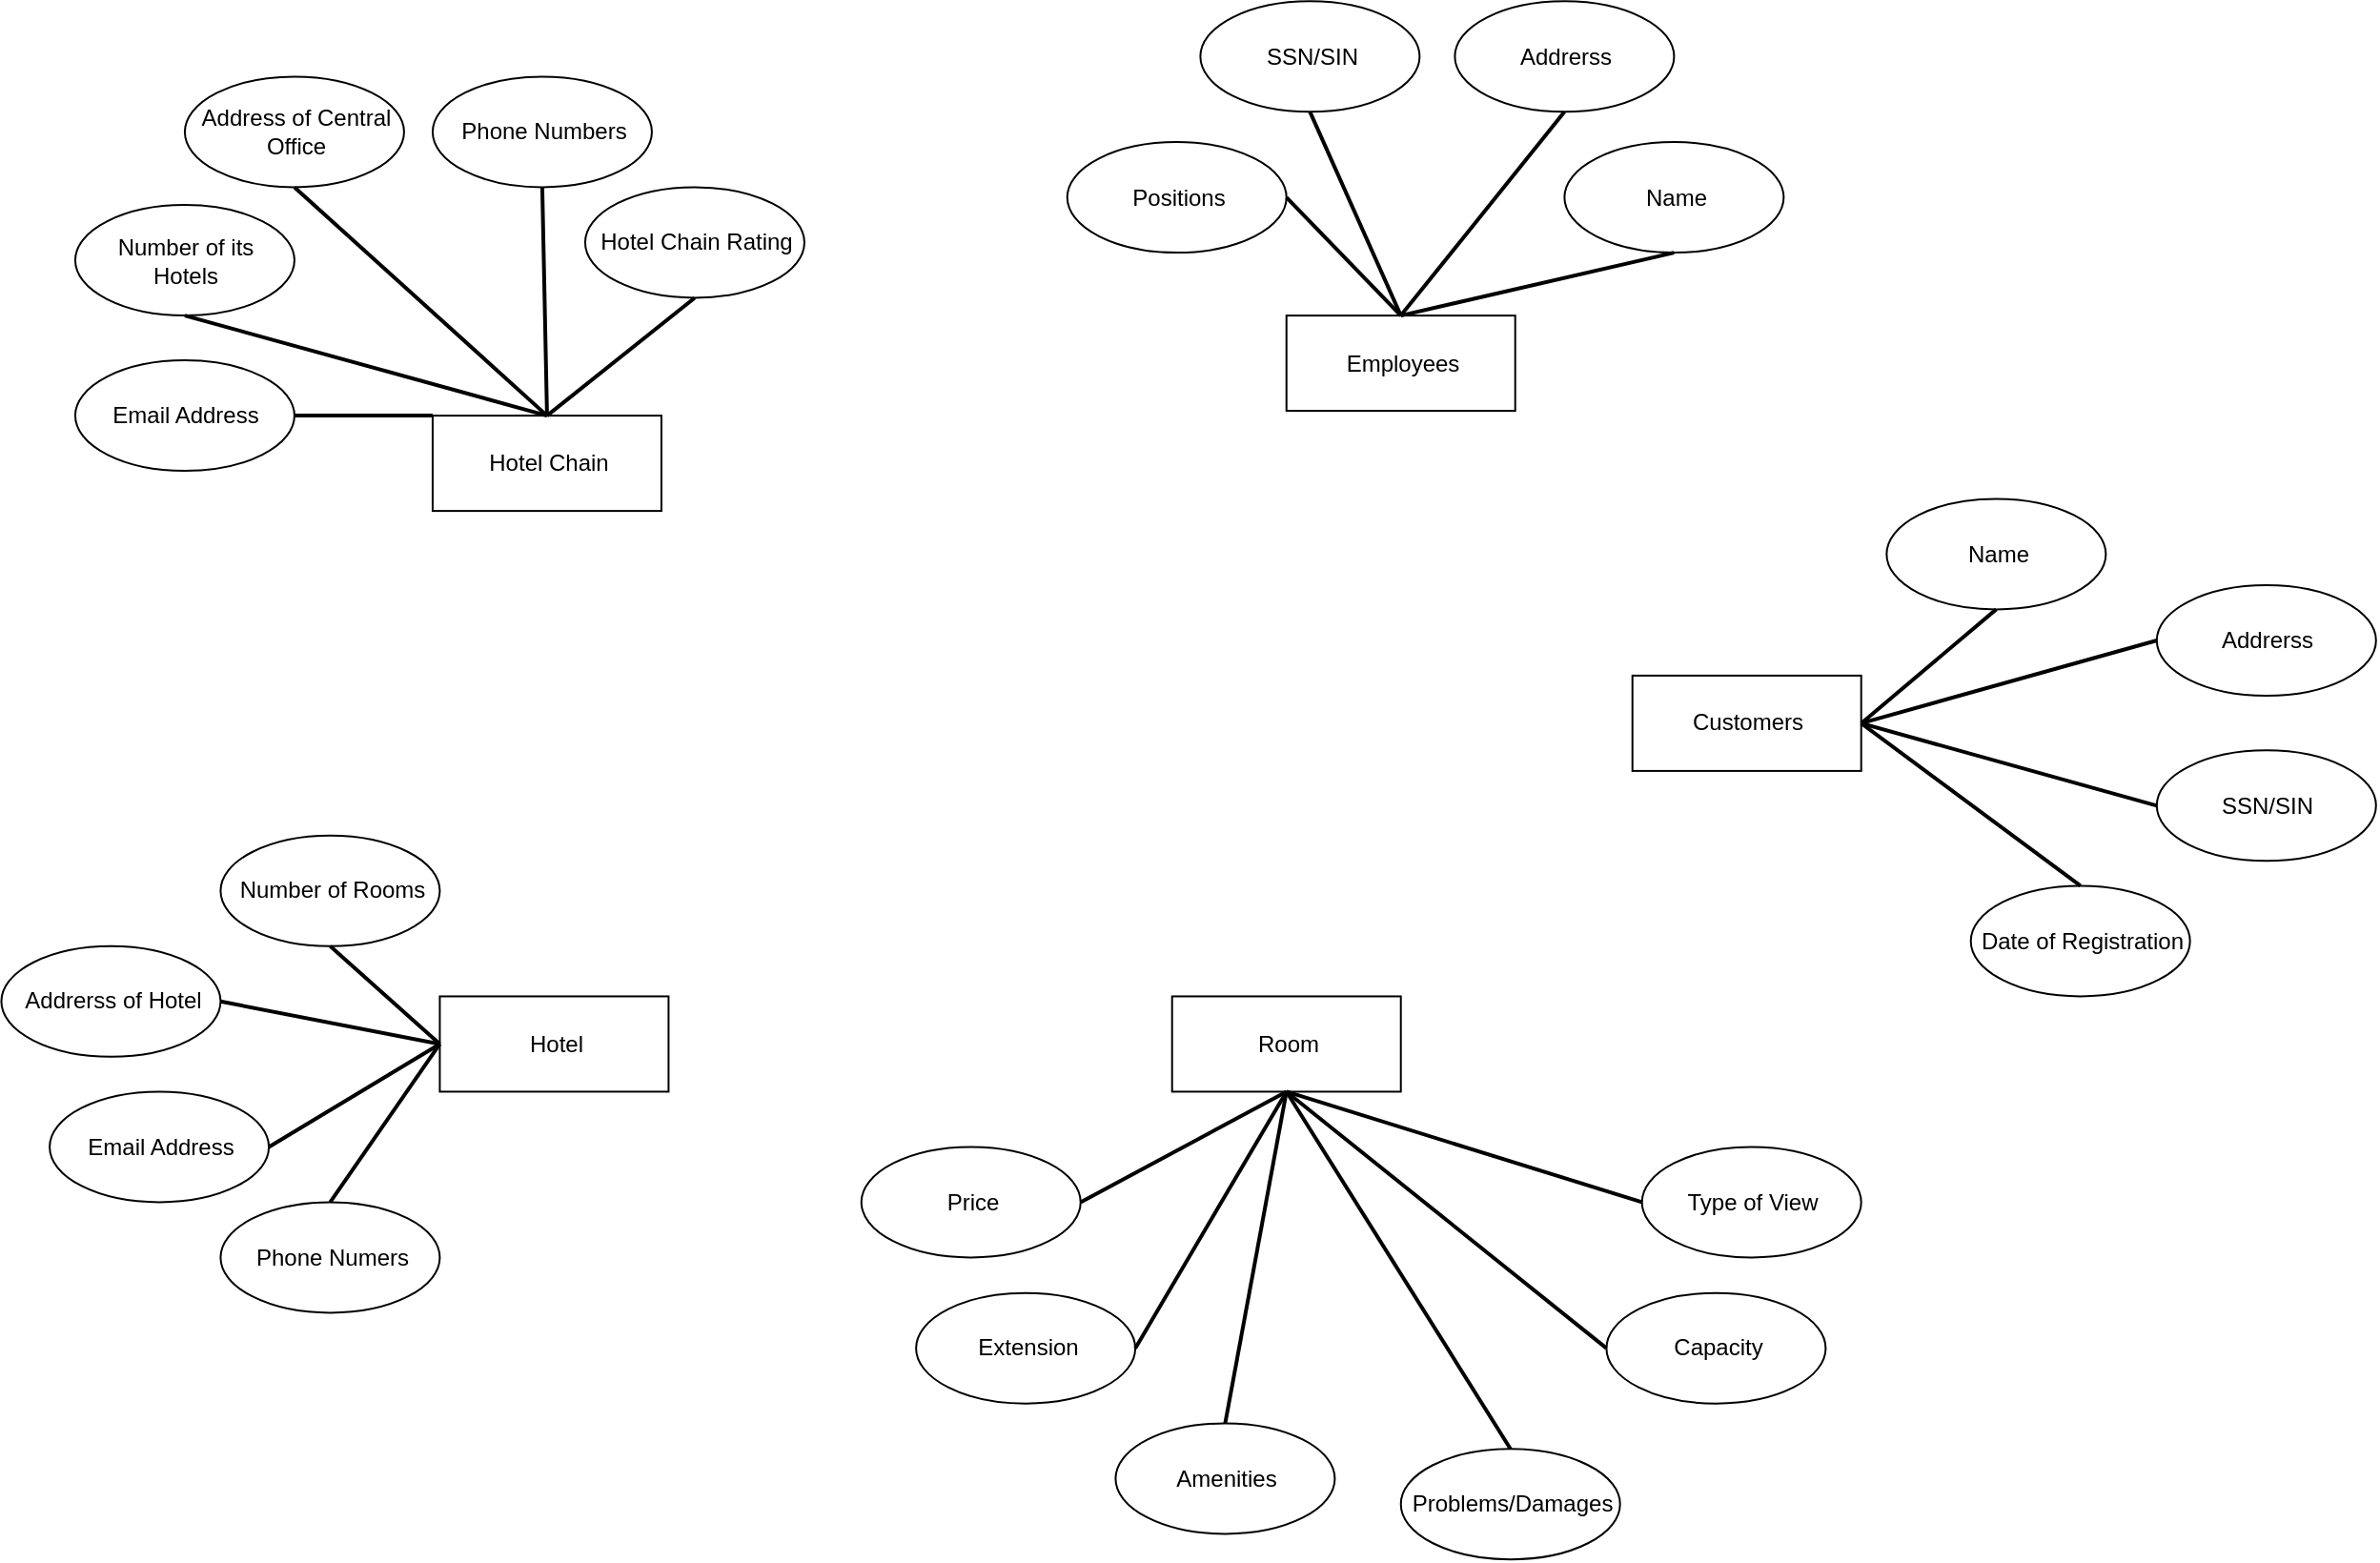 <mxfile version="20.6.0" type="dropbox"><diagram id="JzkSpQJkUpBaS_hJVoEB" name="第 1 页"><mxGraphModel dx="2370" dy="1323" grid="1" gridSize="10" guides="1" tooltips="1" connect="1" arrows="1" fold="1" page="1" pageScale="1" pageWidth="827" pageHeight="1169" background="#FFFFFF" math="0" shadow="0"><root><mxCell id="0"/><mxCell id="2" value="Layer 0" parent="0"/><mxCell id="3" value="&lt;div style='width: 113.0px;height:auto;word-break: break-word;'&gt;&lt;div align=&quot;center&quot;&gt;&lt;span style=&quot;text-decoration:none;font-family:Arial;font-size:12px; line-height: 0;&quot;&gt;&lt;span style=&quot;text-decoration:none; line-height: normal;&quot;&gt;Hotel Chain&lt;/span&gt;&lt;/span&gt;&lt;/div&gt;&lt;/div&gt;" style="shape=rect;shadow=0;strokeWidth=1;fillColor=#FFFFFF;strokeColor=#000000;opacity=100.0;html=1;nl2Br=0;verticalAlign=middle;align=center;spacingLeft=2.0;spacingRight=0;whiteSpace=wrap;gliffyId=9;" parent="2" vertex="1"><mxGeometry x="493.966" y="658.057" width="120" height="50" as="geometry"/></mxCell><mxCell id="4" value="&lt;div style='width: 113.0px;height:auto;word-break: break-word;'&gt;&lt;div align=&quot;center&quot;&gt;&lt;span style=&quot;text-decoration:none;font-family:Arial;font-size:12px; line-height: 0;&quot;&gt;&lt;span style=&quot;text-decoration:none; line-height: normal;&quot;&gt;Hotel&lt;/span&gt;&lt;/span&gt;&lt;/div&gt;&lt;/div&gt;" style="shape=rect;shadow=0;strokeWidth=1;fillColor=#FFFFFF;strokeColor=#000000;opacity=100.0;html=1;nl2Br=0;verticalAlign=middle;align=center;spacingLeft=2.0;spacingRight=0;whiteSpace=wrap;gliffyId=11;" parent="2" vertex="1"><mxGeometry x="497.716" y="962.724" width="120" height="50" as="geometry"/></mxCell><mxCell id="5" value="&lt;div style='width: 113.0px;height:auto;word-break: break-word;'&gt;&lt;div align=&quot;center&quot;&gt;&lt;span style=&quot;text-decoration:none;font-family:Arial;font-size:12px; line-height: 0;&quot;&gt;&lt;span style=&quot;text-decoration:none; line-height: normal;&quot;&gt;Room&lt;/span&gt;&lt;/span&gt;&lt;/div&gt;&lt;/div&gt;" style="shape=rect;shadow=0;strokeWidth=1;fillColor=#FFFFFF;strokeColor=#000000;opacity=100.0;html=1;nl2Br=0;verticalAlign=middle;align=center;spacingLeft=2.0;spacingRight=0;whiteSpace=wrap;gliffyId=14;" parent="2" vertex="1"><mxGeometry x="881.859" y="962.724" width="120" height="50" as="geometry"/></mxCell><mxCell id="6" value="&lt;div style='width: 113.0px;height:auto;word-break: break-word;'&gt;&lt;div align=&quot;center&quot;&gt;&lt;span style=&quot;text-decoration:none;font-family:Arial;font-size:12px; line-height: 0;&quot;&gt;&lt;span style=&quot;text-decoration:none; line-height: normal;&quot;&gt;Customers&lt;/span&gt;&lt;/span&gt;&lt;/div&gt;&lt;/div&gt;" style="shape=rect;shadow=0;strokeWidth=1;fillColor=#FFFFFF;strokeColor=#000000;opacity=100.0;html=1;nl2Br=0;verticalAlign=middle;align=center;spacingLeft=2.0;spacingRight=0;whiteSpace=wrap;gliffyId=16;" parent="2" vertex="1"><mxGeometry x="1123.35" y="794.457" width="120" height="50" as="geometry"/></mxCell><mxCell id="7" value="&lt;div style='width: 113.0px;height:auto;word-break: break-word;'&gt;&lt;div align=&quot;center&quot;&gt;&lt;span style=&quot;text-decoration:none;font-family:Arial;font-size:12px; line-height: 0;&quot;&gt;&lt;span style=&quot;text-decoration:none; line-height: normal;&quot;&gt;Employees&lt;/span&gt;&lt;/span&gt;&lt;/div&gt;&lt;/div&gt;" style="shape=rect;shadow=0;strokeWidth=1;fillColor=#FFFFFF;strokeColor=#000000;opacity=100.0;html=1;nl2Br=0;verticalAlign=middle;align=center;spacingLeft=2.0;spacingRight=0;whiteSpace=wrap;gliffyId=18;" parent="2" vertex="1"><mxGeometry x="941.859" y="605.557" width="120" height="50" as="geometry"/></mxCell><mxCell id="8" value="&lt;div style='width: 108.0px;height:auto;word-break: break-word;'&gt;&lt;div align=&quot;center&quot;&gt;&lt;span style=&quot;text-decoration:none;font-family:Arial;font-size:12px; line-height: 0;&quot;&gt;&lt;span style=&quot;text-decoration:none; line-height: normal;&quot;&gt;Email Address&lt;/span&gt;&lt;/span&gt;&lt;/div&gt;&lt;/div&gt;" style="shape=ellipse;perimeter=ellipsePerimeter;shadow=0;strokeWidth=1;fillColor=#FFFFFF;strokeColor=#000000;opacity=100.0;html=1;nl2Br=0;verticalAlign=middle;align=center;spacingLeft=2.0;spacingRight=0;whiteSpace=wrap;gliffyId=25;" parent="2" vertex="1"><mxGeometry x="306.466" y="629.057" width="115" height="58" as="geometry"/></mxCell><mxCell id="9" value="&lt;div style='width: 108.0px;height:auto;word-break: break-word;'&gt;&lt;div align=&quot;center&quot;&gt;&lt;span style=&quot;text-decoration:none;font-family:Arial;font-size:12px; line-height: 0;&quot;&gt;&lt;span style=&quot;text-decoration:none; line-height: normal;&quot;&gt;Number of its Hotels&lt;/span&gt;&lt;/span&gt;&lt;/div&gt;&lt;/div&gt;" style="shape=ellipse;perimeter=ellipsePerimeter;shadow=0;strokeWidth=1;fillColor=#FFFFFF;strokeColor=#000000;opacity=100.0;html=1;nl2Br=0;verticalAlign=middle;align=center;spacingLeft=2.0;spacingRight=0;whiteSpace=wrap;gliffyId=27;" parent="2" vertex="1"><mxGeometry x="306.466" y="547.557" width="115" height="58" as="geometry"/></mxCell><mxCell id="10" value="&lt;div style='width: 108.0px;height:auto;word-break: break-word;'&gt;&lt;div align=&quot;center&quot;&gt;&lt;span style=&quot;text-decoration:none;font-family:Arial;font-size:12px; line-height: 0;&quot;&gt;&lt;span style=&quot;text-decoration:none; line-height: normal;&quot;&gt;Address of Central Office&lt;/span&gt;&lt;/span&gt;&lt;/div&gt;&lt;/div&gt;" style="shape=ellipse;perimeter=ellipsePerimeter;shadow=0;strokeWidth=1;fillColor=#FFFFFF;strokeColor=#000000;opacity=100.0;html=1;nl2Br=0;verticalAlign=middle;align=center;spacingLeft=2.0;spacingRight=0;whiteSpace=wrap;gliffyId=29;" parent="2" vertex="1"><mxGeometry x="363.966" y="480.224" width="115" height="58" as="geometry"/></mxCell><mxCell id="11" value="&lt;div style='width: 108.0px;height:auto;word-break: break-word;'&gt;&lt;div align=&quot;center&quot;&gt;&lt;span style=&quot;text-decoration:none;font-family:Arial;font-size:12px; line-height: 0;&quot;&gt;&lt;span style=&quot;text-decoration:none; line-height: normal;&quot;&gt;Phone Numbers&lt;/span&gt;&lt;/span&gt;&lt;/div&gt;&lt;/div&gt;" style="shape=ellipse;perimeter=ellipsePerimeter;shadow=0;strokeWidth=1;fillColor=#FFFFFF;strokeColor=#000000;opacity=100.0;html=1;nl2Br=0;verticalAlign=middle;align=center;spacingLeft=2.0;spacingRight=0;whiteSpace=wrap;gliffyId=33;" parent="2" vertex="1"><mxGeometry x="493.966" y="480.224" width="115" height="58" as="geometry"/></mxCell><mxCell id="12" value="&lt;div style='width: 108.0px;height:auto;word-break: break-word;'&gt;&lt;div align=&quot;center&quot;&gt;&lt;span style=&quot;text-decoration:none;font-family:Arial;font-size:12px; line-height: 0;&quot;&gt;&lt;span style=&quot;text-decoration:none; line-height: normal;&quot;&gt;Hotel Chain Rating&lt;/span&gt;&lt;/span&gt;&lt;/div&gt;&lt;/div&gt;" style="shape=ellipse;perimeter=ellipsePerimeter;shadow=0;strokeWidth=1;fillColor=#FFFFFF;strokeColor=#000000;opacity=100.0;html=1;nl2Br=0;verticalAlign=middle;align=center;spacingLeft=2.0;spacingRight=0;whiteSpace=wrap;gliffyId=35;" parent="2" vertex="1"><mxGeometry x="573.966" y="538.224" width="115" height="58" as="geometry"/></mxCell><mxCell id="13" style="shape=filledEdge;strokeWidth=2;strokeColor=#000000;fillColor=none;startArrow=none;startFill=0;startSize=6;endArrow=none;endFill=0;endSize=6;rounded=0;gliffyId=46;exitX=0.5;exitY=1.0;exitPerimeter=0;entryX=0.5;entryY=0.0;entryPerimeter=0;" parent="2" source="11" target="3" edge="1"><mxGeometry width="1.333" height="96.667" relative="1" as="geometry"><Array as="points"><mxPoint x="551.466" y="538.224"/><mxPoint x="553.966" y="658.057"/></Array></mxGeometry></mxCell><mxCell id="14" style="shape=filledEdge;strokeWidth=2;strokeColor=#000000;fillColor=none;startArrow=none;startFill=0;startSize=6;endArrow=none;endFill=0;endSize=6;rounded=0;gliffyId=47;exitX=0.5;exitY=1.0;exitPerimeter=0;entryX=0.5;entryY=0.0;entryPerimeter=0;" parent="2" source="12" target="3" edge="1"><mxGeometry width="80" height="33.333" relative="1" as="geometry"><Array as="points"><mxPoint x="631.466" y="596.224"/><mxPoint x="553.966" y="658.057"/></Array></mxGeometry></mxCell><mxCell id="15" style="shape=filledEdge;strokeWidth=2;strokeColor=#000000;fillColor=none;startArrow=none;startFill=0;startSize=6;endArrow=none;endFill=0;endSize=6;rounded=0;gliffyId=48;exitX=0.5;exitY=1.0;exitPerimeter=0;entryX=0.5;entryY=0.0;entryPerimeter=0;" parent="2" source="10" target="3" edge="1"><mxGeometry width="124.667" height="89.333" relative="1" as="geometry"><Array as="points"><mxPoint x="421.466" y="538.224"/><mxPoint x="553.966" y="658.057"/></Array></mxGeometry></mxCell><mxCell id="16" style="shape=filledEdge;strokeWidth=2;strokeColor=#000000;fillColor=none;startArrow=none;startFill=0;startSize=6;endArrow=none;endFill=0;endSize=6;rounded=0;gliffyId=49;exitX=0.5;exitY=1.0;exitPerimeter=0;entryX=0.5;entryY=0.0;entryPerimeter=0;" parent="2" source="9" target="3" edge="1"><mxGeometry width="179.333" height="20.667" relative="1" as="geometry"><Array as="points"><mxPoint x="363.966" y="605.557"/><mxPoint x="553.966" y="658.057"/></Array></mxGeometry></mxCell><mxCell id="17" style="shape=filledEdge;strokeWidth=2;strokeColor=#000000;fillColor=none;startArrow=none;startFill=0;startSize=6;endArrow=none;endFill=0;endSize=6;rounded=0;gliffyId=50;edgeStyle=orthogonalEdgeStyle;" parent="2" source="8" target="3" edge="1"><mxGeometry width="124" height="31.333" relative="1" as="geometry"><Array as="points"><mxPoint x="421.466" y="658.057"/><mxPoint x="553.966" y="658.057"/></Array></mxGeometry></mxCell><mxCell id="18" value="&lt;div style='width: 108.0px;height:auto;word-break: break-word;'&gt;&lt;div align=&quot;center&quot;&gt;&lt;span style=&quot;text-decoration:none;font-family:Arial;font-size:12px; line-height: 0;&quot;&gt;&lt;span style=&quot;text-decoration:none; line-height: normal;&quot;&gt;Number of Rooms&lt;/span&gt;&lt;/span&gt;&lt;/div&gt;&lt;/div&gt;" style="shape=ellipse;perimeter=ellipsePerimeter;shadow=0;strokeWidth=1;fillColor=#FFFFFF;strokeColor=#000000;opacity=100.0;html=1;nl2Br=0;verticalAlign=middle;align=center;spacingLeft=2.0;spacingRight=0;whiteSpace=wrap;gliffyId=53;" parent="2" vertex="1"><mxGeometry x="382.716" y="878.391" width="115" height="58" as="geometry"/></mxCell><mxCell id="19" value="&lt;div style='width: 108.0px;height:auto;word-break: break-word;'&gt;&lt;div align=&quot;center&quot;&gt;&lt;span style=&quot;text-decoration:none;font-family:Arial;font-size:12px; line-height: 0;&quot;&gt;&lt;span style=&quot;text-decoration:none; line-height: normal;&quot;&gt;Addrerss of Hotel&lt;/span&gt;&lt;/span&gt;&lt;/div&gt;&lt;/div&gt;" style="shape=ellipse;perimeter=ellipsePerimeter;shadow=0;strokeWidth=1;fillColor=#FFFFFF;strokeColor=#000000;opacity=100.0;html=1;nl2Br=0;verticalAlign=middle;align=center;spacingLeft=2.0;spacingRight=0;whiteSpace=wrap;gliffyId=55;" parent="2" vertex="1"><mxGeometry x="267.716" y="936.391" width="115" height="58" as="geometry"/></mxCell><mxCell id="20" value="&lt;div style='width: 108.0px;height:auto;word-break: break-word;'&gt;&lt;div align=&quot;center&quot;&gt;&lt;span style=&quot;text-decoration:none;font-family:Arial;font-size:12px; line-height: 0;&quot;&gt;&lt;span style=&quot;text-decoration:none; line-height: normal;&quot;&gt;Email Address&lt;/span&gt;&lt;/span&gt;&lt;/div&gt;&lt;/div&gt;" style="shape=ellipse;perimeter=ellipsePerimeter;shadow=0;strokeWidth=1;fillColor=#FFFFFF;strokeColor=#000000;opacity=100.0;html=1;nl2Br=0;verticalAlign=middle;align=center;spacingLeft=2.0;spacingRight=0;whiteSpace=wrap;gliffyId=57;" parent="2" vertex="1"><mxGeometry x="293.05" y="1012.724" width="115" height="58" as="geometry"/></mxCell><mxCell id="21" value="&lt;div style='width: 108.0px;height:auto;word-break: break-word;'&gt;&lt;div align=&quot;center&quot;&gt;&lt;span style=&quot;text-decoration:none;font-family:Arial;font-size:12px; line-height: 0;&quot;&gt;&lt;span style=&quot;text-decoration:none; line-height: normal;&quot;&gt;Phone Numers&lt;/span&gt;&lt;/span&gt;&lt;/div&gt;&lt;/div&gt;" style="shape=ellipse;perimeter=ellipsePerimeter;shadow=0;strokeWidth=1;fillColor=#FFFFFF;strokeColor=#000000;opacity=100.0;html=1;nl2Br=0;verticalAlign=middle;align=center;spacingLeft=2.0;spacingRight=0;whiteSpace=wrap;gliffyId=59;" parent="2" vertex="1"><mxGeometry x="382.716" y="1070.724" width="115" height="58" as="geometry"/></mxCell><mxCell id="22" style="shape=filledEdge;strokeWidth=2;strokeColor=#000000;fillColor=none;startArrow=none;startFill=0;startSize=6;endArrow=none;endFill=0;endSize=6;rounded=0;gliffyId=62;exitX=0.5;exitY=1.0;exitPerimeter=0;entryX=0.0;entryY=0.5;entryPerimeter=0;" parent="2" source="18" target="4" edge="1"><mxGeometry width="57.333" height="49.333" relative="1" as="geometry"><Array as="points"><mxPoint x="440.216" y="936.391"/><mxPoint x="497.716" y="987.724"/></Array></mxGeometry></mxCell><mxCell id="23" style="shape=filledEdge;strokeWidth=2;strokeColor=#000000;fillColor=none;startArrow=none;startFill=0;startSize=6;endArrow=none;endFill=0;endSize=6;rounded=0;gliffyId=63;exitX=1.0;exitY=0.5;exitPerimeter=0;entryX=0.0;entryY=0.5;entryPerimeter=0;" parent="2" source="19" target="4" edge="1"><mxGeometry width="113.333" height="20.667" relative="1" as="geometry"><Array as="points"><mxPoint x="382.716" y="965.391"/><mxPoint x="497.716" y="987.724"/></Array></mxGeometry></mxCell><mxCell id="24" style="shape=filledEdge;strokeWidth=2;strokeColor=#000000;fillColor=none;startArrow=none;startFill=0;startSize=6;endArrow=none;endFill=0;endSize=6;rounded=0;gliffyId=64;exitX=1.0;exitY=0.5;exitPerimeter=0;entryX=0.0;entryY=0.5;entryPerimeter=0;" parent="2" source="20" target="4" edge="1"><mxGeometry width="94" height="43.333" relative="1" as="geometry"><Array as="points"><mxPoint x="408.05" y="1041.724"/><mxPoint x="497.716" y="987.724"/></Array></mxGeometry></mxCell><mxCell id="25" style="shape=filledEdge;strokeWidth=2;strokeColor=#000000;fillColor=none;startArrow=none;startFill=0;startSize=6;endArrow=none;endFill=0;endSize=6;rounded=0;gliffyId=66;exitX=0.5;exitY=0.0;exitPerimeter=0;entryX=0.0;entryY=0.5;entryPerimeter=0;" parent="2" source="21" target="4" edge="1"><mxGeometry width="49.333" height="81.333" relative="1" as="geometry"><Array as="points"><mxPoint x="440.216" y="1070.724"/><mxPoint x="497.716" y="987.724"/></Array></mxGeometry></mxCell><mxCell id="26" value="&lt;div style='width: 108.0px;height:auto;word-break: break-word;'&gt;&lt;div align=&quot;center&quot;&gt;&lt;span style=&quot;text-decoration:none;font-family:Arial;font-size:12px; line-height: 0;&quot;&gt;&lt;span style=&quot;text-decoration:none; line-height: normal;&quot;&gt;Type of View&lt;/span&gt;&lt;/span&gt;&lt;/div&gt;&lt;/div&gt;" style="shape=ellipse;perimeter=ellipsePerimeter;shadow=0;strokeWidth=1;fillColor=#FFFFFF;strokeColor=#000000;opacity=100.0;html=1;nl2Br=0;verticalAlign=middle;align=center;spacingLeft=2.0;spacingRight=0;whiteSpace=wrap;gliffyId=72;" parent="2" vertex="1"><mxGeometry x="1128.35" y="1041.724" width="115" height="58" as="geometry"/></mxCell><mxCell id="27" value="&lt;div style='width: 108.0px;height:auto;word-break: break-word;'&gt;&lt;div align=&quot;center&quot;&gt;&lt;span style=&quot;text-decoration:none;font-family:Arial;font-size:12px; line-height: 0;&quot;&gt;&lt;span style=&quot;text-decoration:none; line-height: normal;&quot;&gt;Capacity&lt;/span&gt;&lt;/span&gt;&lt;/div&gt;&lt;/div&gt;" style="shape=ellipse;perimeter=ellipsePerimeter;shadow=0;strokeWidth=1;fillColor=#FFFFFF;strokeColor=#000000;opacity=100.0;html=1;nl2Br=0;verticalAlign=middle;align=center;spacingLeft=2.0;spacingRight=0;whiteSpace=wrap;gliffyId=74;" parent="2" vertex="1"><mxGeometry x="1109.716" y="1118.324" width="115" height="58" as="geometry"/></mxCell><mxCell id="28" value="&lt;div style='width: 108.0px;height:auto;word-break: break-word;'&gt;&lt;div align=&quot;center&quot;&gt;&lt;span style=&quot;text-decoration:none;font-family:Arial;font-size:12px; line-height: 0;&quot;&gt;&lt;span style=&quot;text-decoration:none; line-height: normal;&quot;&gt;Amenities&lt;/span&gt;&lt;/span&gt;&lt;/div&gt;&lt;/div&gt;" style="shape=ellipse;perimeter=ellipsePerimeter;shadow=0;strokeWidth=1;fillColor=#FFFFFF;strokeColor=#000000;opacity=100.0;html=1;nl2Br=0;verticalAlign=middle;align=center;spacingLeft=2.0;spacingRight=0;whiteSpace=wrap;gliffyId=76;" parent="2" vertex="1"><mxGeometry x="852.216" y="1186.724" width="115" height="58" as="geometry"/></mxCell><mxCell id="29" value="&lt;div style='width: 108.0px;height:auto;word-break: break-word;'&gt;&lt;div align=&quot;center&quot;&gt;&lt;span style=&quot;text-decoration:none;font-family:Arial;font-size:12px; line-height: 0;&quot;&gt;&lt;span style=&quot;text-decoration:none; line-height: normal;&quot;&gt;Price&lt;/span&gt;&lt;/span&gt;&lt;/div&gt;&lt;/div&gt;" style="shape=ellipse;perimeter=ellipsePerimeter;shadow=0;strokeWidth=1;fillColor=#FFFFFF;strokeColor=#000000;opacity=100.0;html=1;nl2Br=0;verticalAlign=middle;align=center;spacingLeft=2.0;spacingRight=0;whiteSpace=wrap;gliffyId=78;" parent="2" vertex="1"><mxGeometry x="718.859" y="1041.724" width="115" height="58" as="geometry"/></mxCell><mxCell id="30" value="&lt;div style='width: 108.0px;height:auto;word-break: break-word;'&gt;&lt;div align=&quot;center&quot;&gt;&lt;span style=&quot;text-decoration:none;font-family:Arial;font-size:12px; line-height: 0;&quot;&gt;&lt;span style=&quot;text-decoration:none; line-height: normal;&quot;&gt;Extension&lt;/span&gt;&lt;/span&gt;&lt;/div&gt;&lt;/div&gt;" style="shape=ellipse;perimeter=ellipsePerimeter;shadow=0;strokeWidth=1;fillColor=#FFFFFF;strokeColor=#000000;opacity=100.0;html=1;nl2Br=0;verticalAlign=middle;align=center;spacingLeft=2.0;spacingRight=0;whiteSpace=wrap;gliffyId=83;" parent="2" vertex="1"><mxGeometry x="747.559" y="1118.324" width="115" height="58" as="geometry"/></mxCell><mxCell id="31" value="&lt;div style='width: 108.0px;height:auto;word-break: break-word;'&gt;&lt;div align=&quot;center&quot;&gt;&lt;span style=&quot;text-decoration:none;font-family:Arial;font-size:12px; line-height: 0;&quot;&gt;&lt;span style=&quot;text-decoration:none; line-height: normal;&quot;&gt;Problems/Damages&lt;/span&gt;&lt;/span&gt;&lt;/div&gt;&lt;/div&gt;" style="shape=ellipse;perimeter=ellipsePerimeter;shadow=0;strokeWidth=1;fillColor=#FFFFFF;strokeColor=#000000;opacity=100.0;html=1;nl2Br=0;verticalAlign=middle;align=center;spacingLeft=2.0;spacingRight=0;whiteSpace=wrap;gliffyId=85;" parent="2" vertex="1"><mxGeometry x="1001.859" y="1200.124" width="115" height="58" as="geometry"/></mxCell><mxCell id="32" style="shape=filledEdge;strokeWidth=2;strokeColor=#000000;fillColor=none;startArrow=none;startFill=0;startSize=6;endArrow=none;endFill=0;endSize=6;rounded=0;gliffyId=89;exitX=1.0;exitY=0.5;exitPerimeter=0;entryX=0.5;entryY=1.0;entryPerimeter=0;" parent="2" source="29" target="5" edge="1"><mxGeometry width="103.2" height="53.6" relative="1" as="geometry"><Array as="points"><mxPoint x="833.859" y="1070.724"/><mxPoint x="941.859" y="1012.724"/></Array></mxGeometry></mxCell><mxCell id="33" style="shape=filledEdge;strokeWidth=2;strokeColor=#000000;fillColor=none;startArrow=none;startFill=0;startSize=6;endArrow=none;endFill=0;endSize=6;rounded=0;gliffyId=90;exitX=1.0;exitY=0.5;exitPerimeter=0;entryX=0.5;entryY=1.0;entryPerimeter=0;" parent="2" source="30" target="5" edge="1"><mxGeometry width="80.8" height="132" relative="1" as="geometry"><Array as="points"><mxPoint x="862.559" y="1147.324"/><mxPoint x="941.859" y="1012.724"/></Array></mxGeometry></mxCell><mxCell id="34" style="shape=filledEdge;strokeWidth=2;strokeColor=#000000;fillColor=none;startArrow=none;startFill=0;startSize=6;endArrow=none;endFill=0;endSize=6;rounded=0;gliffyId=91;exitX=0.5;exitY=0.0;exitPerimeter=0;entryX=0.5;entryY=1.0;entryPerimeter=0;" parent="2" source="28" target="5" edge="1"><mxGeometry width="36.8" height="172" relative="1" as="geometry"><Array as="points"><mxPoint x="909.716" y="1186.724"/><mxPoint x="941.859" y="1012.724"/></Array></mxGeometry></mxCell><mxCell id="35" style="shape=filledEdge;strokeWidth=2;strokeColor=#000000;fillColor=none;startArrow=none;startFill=0;startSize=6;endArrow=none;endFill=0;endSize=6;rounded=0;gliffyId=92;exitX=0.5;exitY=0.0;exitPerimeter=0;entryX=0.5;entryY=1.0;entryPerimeter=0;" parent="2" source="31" target="5" edge="1"><mxGeometry width="116" height="182.4" relative="1" as="geometry"><Array as="points"><mxPoint x="1059.359" y="1200.124"/><mxPoint x="941.859" y="1012.724"/></Array></mxGeometry></mxCell><mxCell id="36" style="shape=filledEdge;strokeWidth=2;strokeColor=#000000;fillColor=none;startArrow=none;startFill=0;startSize=6;endArrow=none;endFill=0;endSize=6;rounded=0;gliffyId=93;exitX=0.0;exitY=0.5;exitPerimeter=0;entryX=0.5;entryY=1.0;entryPerimeter=0;" parent="2" source="27" target="5" edge="1"><mxGeometry width="161.6" height="126.4" relative="1" as="geometry"><Array as="points"><mxPoint x="1109.716" y="1147.324"/><mxPoint x="941.859" y="1012.724"/></Array></mxGeometry></mxCell><mxCell id="37" style="shape=filledEdge;strokeWidth=2;strokeColor=#000000;fillColor=none;startArrow=none;startFill=0;startSize=6;endArrow=none;endFill=0;endSize=6;rounded=0;gliffyId=96;exitX=0.0;exitY=0.5;exitPerimeter=0;entryX=0.5;entryY=1.0;entryPerimeter=0;" parent="2" source="26" target="5" edge="1"><mxGeometry width="184" height="50.4" relative="1" as="geometry"><Array as="points"><mxPoint x="1128.35" y="1070.724"/><mxPoint x="941.859" y="1012.724"/></Array></mxGeometry></mxCell><mxCell id="38" value="&lt;div style='width: 108.0px;height:auto;word-break: break-word;'&gt;&lt;div align=&quot;center&quot;&gt;&lt;span style=&quot;text-decoration:none;font-family:Arial;font-size:12px; line-height: 0;&quot;&gt;&lt;span style=&quot;text-decoration:none; line-height: normal;&quot;&gt;Name&lt;/span&gt;&lt;/span&gt;&lt;/div&gt;&lt;/div&gt;" style="shape=ellipse;perimeter=ellipsePerimeter;shadow=0;strokeWidth=1;fillColor=#FFFFFF;strokeColor=#000000;opacity=100.0;html=1;nl2Br=0;verticalAlign=middle;align=center;spacingLeft=2.0;spacingRight=0;whiteSpace=wrap;gliffyId=98;" parent="2" vertex="1"><mxGeometry x="1256.683" y="701.691" width="115" height="58" as="geometry"/></mxCell><mxCell id="39" value="&lt;div style='width: 108.0px;height:auto;word-break: break-word;'&gt;&lt;div align=&quot;center&quot;&gt;&lt;span style=&quot;text-decoration:none;font-family:Arial;font-size:12px; line-height: 0;&quot;&gt;&lt;span style=&quot;text-decoration:none; line-height: normal;&quot;&gt;Name&lt;/span&gt;&lt;/span&gt;&lt;/div&gt;&lt;/div&gt;" style="shape=ellipse;perimeter=ellipsePerimeter;shadow=0;strokeWidth=1;fillColor=#FFFFFF;strokeColor=#000000;opacity=100.0;html=1;nl2Br=0;verticalAlign=middle;align=center;spacingLeft=2.0;spacingRight=0;whiteSpace=wrap;gliffyId=132;" parent="2" vertex="1"><mxGeometry x="1087.693" y="514.557" width="115" height="58" as="geometry"/></mxCell><mxCell id="40" value="&lt;div style='width: 108.0px;height:auto;word-break: break-word;'&gt;&lt;div align=&quot;center&quot;&gt;&lt;span style=&quot;text-decoration:none;font-family:Arial;font-size:12px; line-height: 0;&quot;&gt;&lt;span style=&quot;text-decoration:none; line-height: normal;&quot;&gt;SSN/SIN&lt;/span&gt;&lt;/span&gt;&lt;/div&gt;&lt;/div&gt;" style="shape=ellipse;perimeter=ellipsePerimeter;shadow=0;strokeWidth=1;fillColor=#FFFFFF;strokeColor=#000000;opacity=100.0;html=1;nl2Br=0;verticalAlign=middle;align=center;spacingLeft=2.0;spacingRight=0;whiteSpace=wrap;gliffyId=116;" parent="2" vertex="1"><mxGeometry x="896.693" y="440.667" width="115" height="58" as="geometry"/></mxCell><mxCell id="41" value="&lt;div style='width: 108.0px;height:auto;word-break: break-word;'&gt;&lt;div align=&quot;center&quot;&gt;&lt;span style=&quot;text-decoration:none;font-family:Arial;font-size:12px; line-height: 0;&quot;&gt;&lt;span style=&quot;text-decoration:none; line-height: normal;&quot;&gt;SSN/SIN&lt;/span&gt;&lt;/span&gt;&lt;/div&gt;&lt;/div&gt;" style="shape=ellipse;perimeter=ellipsePerimeter;shadow=0;strokeWidth=1;fillColor=#FFFFFF;strokeColor=#000000;opacity=100.0;html=1;nl2Br=0;verticalAlign=middle;align=center;spacingLeft=2.0;spacingRight=0;whiteSpace=wrap;gliffyId=100;" parent="2" vertex="1"><mxGeometry x="1398.416" y="833.657" width="115" height="58" as="geometry"/></mxCell><mxCell id="42" value="&lt;div style='width: 108.0px;height:auto;word-break: break-word;'&gt;&lt;div align=&quot;center&quot;&gt;&lt;span style=&quot;text-decoration:none;font-family:Arial;font-size:12px; line-height: 0;&quot;&gt;&lt;span style=&quot;text-decoration:none; line-height: normal;&quot;&gt;Positions&lt;/span&gt;&lt;/span&gt;&lt;/div&gt;&lt;/div&gt;" style="shape=ellipse;perimeter=ellipsePerimeter;shadow=0;strokeWidth=1;fillColor=#FFFFFF;strokeColor=#000000;opacity=100.0;html=1;nl2Br=0;verticalAlign=middle;align=center;spacingLeft=2.0;spacingRight=0;whiteSpace=wrap;gliffyId=114;" parent="2" vertex="1"><mxGeometry x="826.859" y="514.557" width="115" height="58" as="geometry"/></mxCell><mxCell id="43" value="&lt;div style='width: 108.0px;height:auto;word-break: break-word;'&gt;&lt;div align=&quot;center&quot;&gt;&lt;span style=&quot;text-decoration:none;font-family:Arial;font-size:12px; line-height: 0;&quot;&gt;&lt;span style=&quot;text-decoration:none; line-height: normal;&quot;&gt;Date of Registration&lt;/span&gt;&lt;/span&gt;&lt;/div&gt;&lt;/div&gt;" style="shape=ellipse;perimeter=ellipsePerimeter;shadow=0;strokeWidth=1;fillColor=#FFFFFF;strokeColor=#000000;opacity=100.0;html=1;nl2Br=0;verticalAlign=middle;align=center;spacingLeft=2.0;spacingRight=0;whiteSpace=wrap;gliffyId=102;" parent="2" vertex="1"><mxGeometry x="1300.85" y="904.724" width="115" height="58" as="geometry"/></mxCell><mxCell id="44" value="&lt;div style='width: 108.0px;height:auto;word-break: break-word;'&gt;&lt;div align=&quot;center&quot;&gt;&lt;span style=&quot;text-decoration:none;font-family:Arial;font-size:12px; line-height: 0;&quot;&gt;&lt;span style=&quot;text-decoration:none; line-height: normal;&quot;&gt;Addrerss&lt;/span&gt;&lt;/span&gt;&lt;/div&gt;&lt;/div&gt;" style="shape=ellipse;perimeter=ellipsePerimeter;shadow=0;strokeWidth=1;fillColor=#FFFFFF;strokeColor=#000000;opacity=100.0;html=1;nl2Br=0;verticalAlign=middle;align=center;spacingLeft=2.0;spacingRight=0;whiteSpace=wrap;gliffyId=112;" parent="2" vertex="1"><mxGeometry x="1030.193" y="440.667" width="115" height="58" as="geometry"/></mxCell><mxCell id="45" value="&lt;div style='width: 108.0px;height:auto;word-break: break-word;'&gt;&lt;div align=&quot;center&quot;&gt;&lt;span style=&quot;text-decoration:none;font-family:Arial;font-size:12px; line-height: 0;&quot;&gt;&lt;span style=&quot;text-decoration:none; line-height: normal;&quot;&gt;Addrerss&lt;/span&gt;&lt;/span&gt;&lt;/div&gt;&lt;/div&gt;" style="shape=ellipse;perimeter=ellipsePerimeter;shadow=0;strokeWidth=1;fillColor=#FFFFFF;strokeColor=#000000;opacity=100.0;html=1;nl2Br=0;verticalAlign=middle;align=center;spacingLeft=2.0;spacingRight=0;whiteSpace=wrap;gliffyId=104;" parent="2" vertex="1"><mxGeometry x="1398.416" y="747.024" width="115" height="58" as="geometry"/></mxCell><mxCell id="46" style="shape=filledEdge;strokeWidth=2;strokeColor=#000000;fillColor=none;startArrow=none;startFill=0;startSize=6;endArrow=none;endFill=0;endSize=6;rounded=0;gliffyId=121;exitX=0.5;exitY=1.0;exitPerimeter=0;entryX=1.0;entryY=0.5;entryPerimeter=0;" parent="2" source="38" target="6" edge="1"><mxGeometry width="70.667" height="50.667" relative="1" as="geometry"><Array as="points"><mxPoint x="1314.183" y="759.691"/><mxPoint x="1243.35" y="819.457"/></Array></mxGeometry></mxCell><mxCell id="47" style="shape=filledEdge;strokeWidth=2;strokeColor=#000000;fillColor=none;startArrow=none;startFill=0;startSize=6;endArrow=none;endFill=0;endSize=6;rounded=0;gliffyId=126;exitX=1.0;exitY=0.5;exitPerimeter=0;entryX=0.0;entryY=0.5;entryPerimeter=0;" parent="2" source="6" target="45" edge="1"><mxGeometry width="151.2" height="44" relative="1" as="geometry"><Array as="points"><mxPoint x="1243.35" y="819.457"/><mxPoint x="1398.416" y="776.024"/></Array></mxGeometry></mxCell><mxCell id="48" style="shape=filledEdge;strokeWidth=2;strokeColor=#000000;fillColor=none;startArrow=none;startFill=0;startSize=6;endArrow=none;endFill=0;endSize=6;rounded=0;gliffyId=127;exitX=1.0;exitY=0.5;exitPerimeter=0;entryX=0.0;entryY=0.5;entryPerimeter=0;" parent="2" source="6" target="41" edge="1"><mxGeometry width="152.8" height="42.4" relative="1" as="geometry"><Array as="points"><mxPoint x="1243.35" y="819.457"/><mxPoint x="1398.416" y="862.657"/></Array></mxGeometry></mxCell><mxCell id="49" style="shape=filledEdge;strokeWidth=2;strokeColor=#000000;fillColor=none;startArrow=none;startFill=0;startSize=6;endArrow=none;endFill=0;endSize=6;rounded=0;gliffyId=128;exitX=1.0;exitY=0.5;exitPerimeter=0;entryX=0.5;entryY=0.0;entryPerimeter=0;" parent="2" source="6" target="43" edge="1"><mxGeometry width="107.6" height="81.2" relative="1" as="geometry"><Array as="points"><mxPoint x="1243.35" y="819.457"/><mxPoint x="1358.35" y="904.724"/></Array></mxGeometry></mxCell><mxCell id="50" style="shape=filledEdge;strokeWidth=2;strokeColor=#000000;fillColor=none;startArrow=none;startFill=0;startSize=6;endArrow=none;endFill=0;endSize=6;rounded=0;gliffyId=134;exitX=1.0;exitY=0.5;exitPerimeter=0;entryX=0.5;entryY=0.0;entryPerimeter=0;" parent="2" source="42" target="7" edge="1"><mxGeometry width="61.333" height="64" relative="1" as="geometry"><Array as="points"><mxPoint x="941.859" y="543.557"/><mxPoint x="1001.859" y="605.557"/></Array></mxGeometry></mxCell><mxCell id="51" style="shape=filledEdge;strokeWidth=2;strokeColor=#000000;fillColor=none;startArrow=none;startFill=0;startSize=6;endArrow=none;endFill=0;endSize=6;rounded=0;gliffyId=136;exitX=0.5;exitY=1.0;exitPerimeter=0;entryX=0.5;entryY=0.0;entryPerimeter=0;" parent="2" source="44" target="7" edge="1"><mxGeometry width="90.667" height="102" relative="1" as="geometry"><Array as="points"><mxPoint x="1087.693" y="498.667"/><mxPoint x="1001.859" y="605.557"/></Array></mxGeometry></mxCell><mxCell id="52" style="shape=filledEdge;strokeWidth=2;strokeColor=#000000;fillColor=none;startArrow=none;startFill=0;startSize=6;endArrow=none;endFill=0;endSize=6;rounded=0;gliffyId=137;exitX=0.5;exitY=1.0;exitPerimeter=0;entryX=0.5;entryY=0.0;entryPerimeter=0;" parent="2" source="39" target="7" edge="1"><mxGeometry width="140" height="36.667" relative="1" as="geometry"><Array as="points"><mxPoint x="1145.193" y="572.557"/><mxPoint x="1001.859" y="605.557"/></Array></mxGeometry></mxCell><mxCell id="53" style="shape=filledEdge;strokeWidth=2;strokeColor=#000000;fillColor=none;startArrow=none;startFill=0;startSize=6;endArrow=none;endFill=0;endSize=6;rounded=0;gliffyId=140;exitX=0.5;exitY=1.0;exitPerimeter=0;entryX=0.5;entryY=0.0;entryPerimeter=0;" parent="2" source="40" target="7" edge="1"><mxGeometry width="53.143" height="108" relative="1" as="geometry"><Array as="points"><mxPoint x="954.193" y="498.667"/><mxPoint x="1001.859" y="605.557"/></Array></mxGeometry></mxCell></root></mxGraphModel></diagram></mxfile>